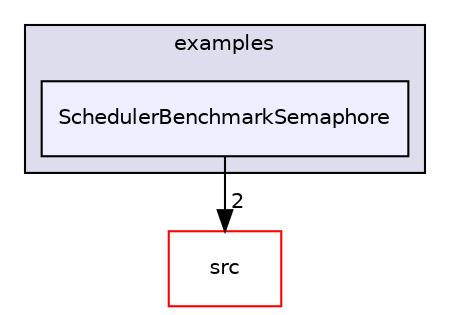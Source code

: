 digraph "examples/SchedulerBenchmarkSemaphore" {
  compound=true
  node [ fontsize="10", fontname="Helvetica"];
  edge [ labelfontsize="10", labelfontname="Helvetica"];
  subgraph clusterdir_d28a4824dc47e487b107a5db32ef43c4 {
    graph [ bgcolor="#ddddee", pencolor="black", label="examples" fontname="Helvetica", fontsize="10", URL="dir_d28a4824dc47e487b107a5db32ef43c4.html"]
  dir_ec87f50688a5d7c214e15e869d4ed0ef [shape=box, label="SchedulerBenchmarkSemaphore", style="filled", fillcolor="#eeeeff", pencolor="black", URL="dir_ec87f50688a5d7c214e15e869d4ed0ef.html"];
  }
  dir_68267d1309a1af8e8297ef4c3efbcdba [shape=box label="src" fillcolor="white" style="filled" color="red" URL="dir_68267d1309a1af8e8297ef4c3efbcdba.html"];
  dir_ec87f50688a5d7c214e15e869d4ed0ef->dir_68267d1309a1af8e8297ef4c3efbcdba [headlabel="2", labeldistance=1.5 headhref="dir_000005_000023.html"];
}
